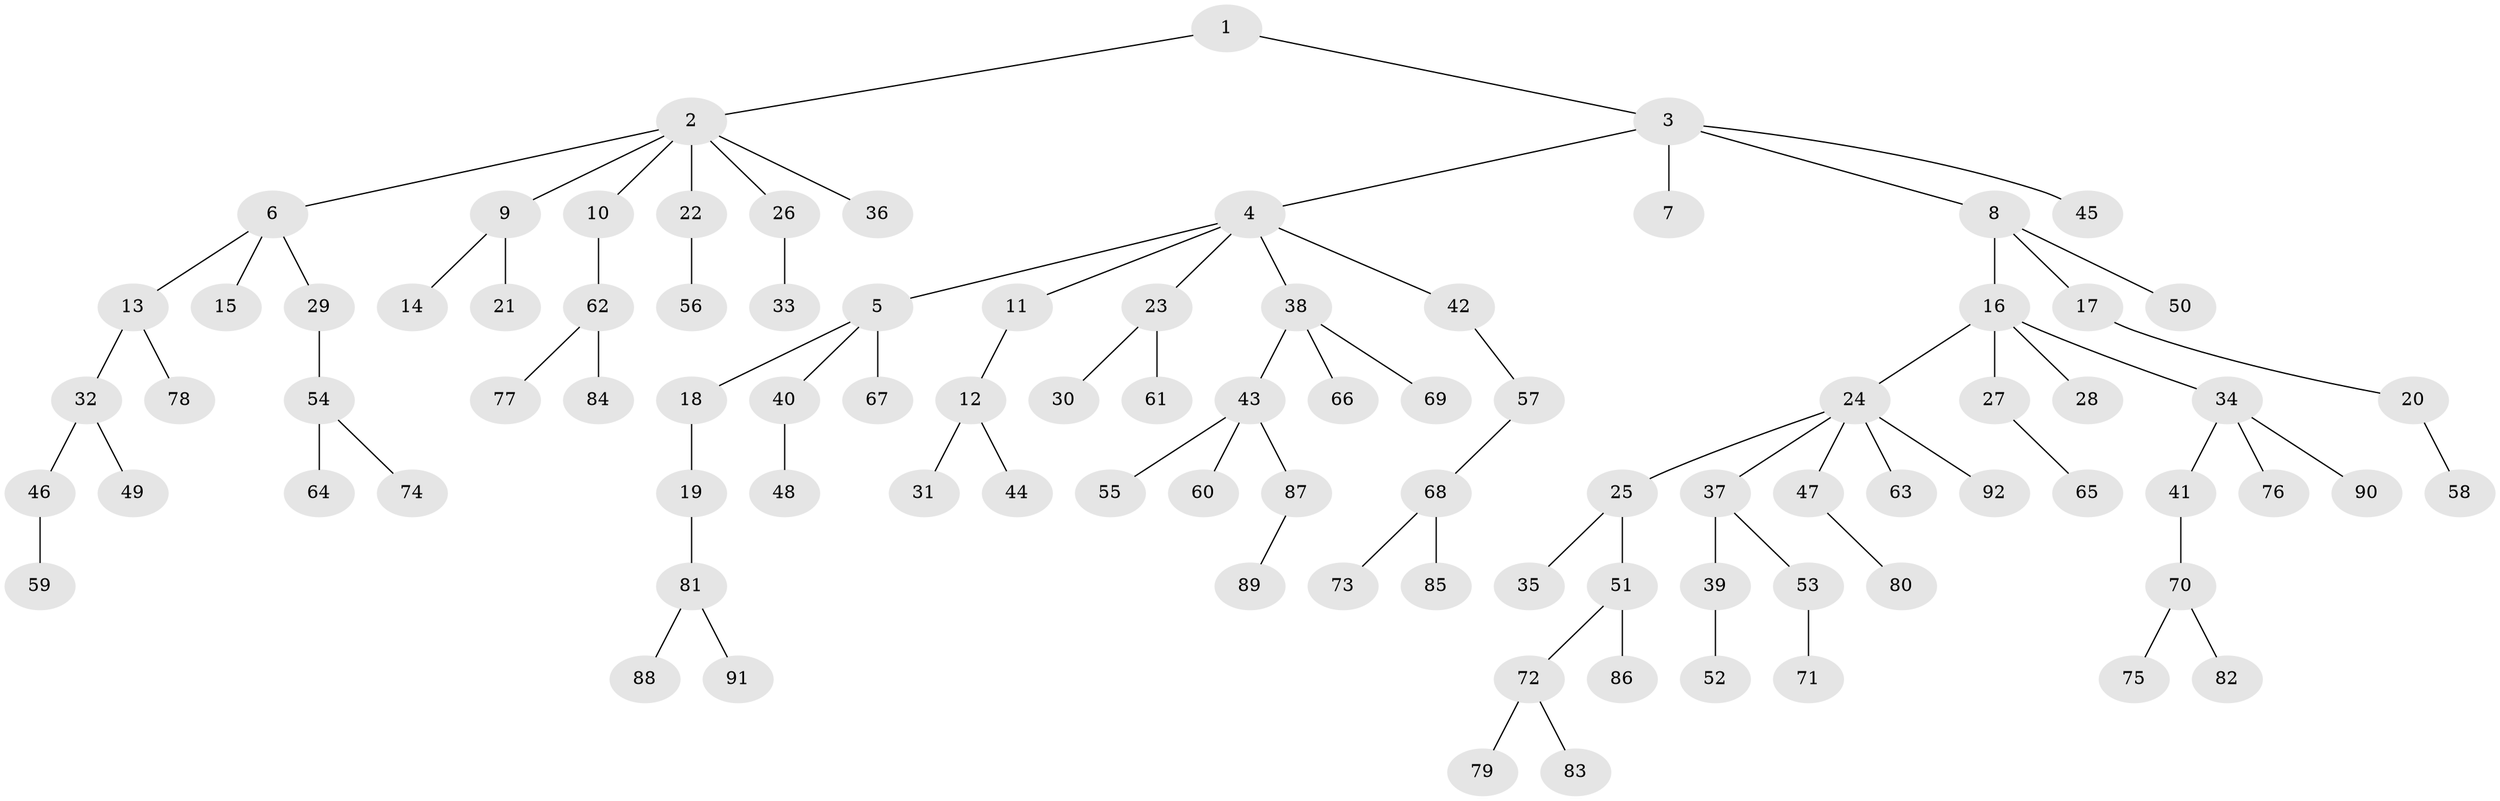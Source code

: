 // coarse degree distribution, {2: 0.21212121212121213, 7: 0.045454545454545456, 9: 0.015151515151515152, 3: 0.13636363636363635, 1: 0.5606060606060606, 4: 0.030303030303030304}
// Generated by graph-tools (version 1.1) at 2025/42/03/06/25 10:42:06]
// undirected, 92 vertices, 91 edges
graph export_dot {
graph [start="1"]
  node [color=gray90,style=filled];
  1;
  2;
  3;
  4;
  5;
  6;
  7;
  8;
  9;
  10;
  11;
  12;
  13;
  14;
  15;
  16;
  17;
  18;
  19;
  20;
  21;
  22;
  23;
  24;
  25;
  26;
  27;
  28;
  29;
  30;
  31;
  32;
  33;
  34;
  35;
  36;
  37;
  38;
  39;
  40;
  41;
  42;
  43;
  44;
  45;
  46;
  47;
  48;
  49;
  50;
  51;
  52;
  53;
  54;
  55;
  56;
  57;
  58;
  59;
  60;
  61;
  62;
  63;
  64;
  65;
  66;
  67;
  68;
  69;
  70;
  71;
  72;
  73;
  74;
  75;
  76;
  77;
  78;
  79;
  80;
  81;
  82;
  83;
  84;
  85;
  86;
  87;
  88;
  89;
  90;
  91;
  92;
  1 -- 2;
  1 -- 3;
  2 -- 6;
  2 -- 9;
  2 -- 10;
  2 -- 22;
  2 -- 26;
  2 -- 36;
  3 -- 4;
  3 -- 7;
  3 -- 8;
  3 -- 45;
  4 -- 5;
  4 -- 11;
  4 -- 23;
  4 -- 38;
  4 -- 42;
  5 -- 18;
  5 -- 40;
  5 -- 67;
  6 -- 13;
  6 -- 15;
  6 -- 29;
  8 -- 16;
  8 -- 17;
  8 -- 50;
  9 -- 14;
  9 -- 21;
  10 -- 62;
  11 -- 12;
  12 -- 31;
  12 -- 44;
  13 -- 32;
  13 -- 78;
  16 -- 24;
  16 -- 27;
  16 -- 28;
  16 -- 34;
  17 -- 20;
  18 -- 19;
  19 -- 81;
  20 -- 58;
  22 -- 56;
  23 -- 30;
  23 -- 61;
  24 -- 25;
  24 -- 37;
  24 -- 47;
  24 -- 63;
  24 -- 92;
  25 -- 35;
  25 -- 51;
  26 -- 33;
  27 -- 65;
  29 -- 54;
  32 -- 46;
  32 -- 49;
  34 -- 41;
  34 -- 76;
  34 -- 90;
  37 -- 39;
  37 -- 53;
  38 -- 43;
  38 -- 66;
  38 -- 69;
  39 -- 52;
  40 -- 48;
  41 -- 70;
  42 -- 57;
  43 -- 55;
  43 -- 60;
  43 -- 87;
  46 -- 59;
  47 -- 80;
  51 -- 72;
  51 -- 86;
  53 -- 71;
  54 -- 64;
  54 -- 74;
  57 -- 68;
  62 -- 77;
  62 -- 84;
  68 -- 73;
  68 -- 85;
  70 -- 75;
  70 -- 82;
  72 -- 79;
  72 -- 83;
  81 -- 88;
  81 -- 91;
  87 -- 89;
}
